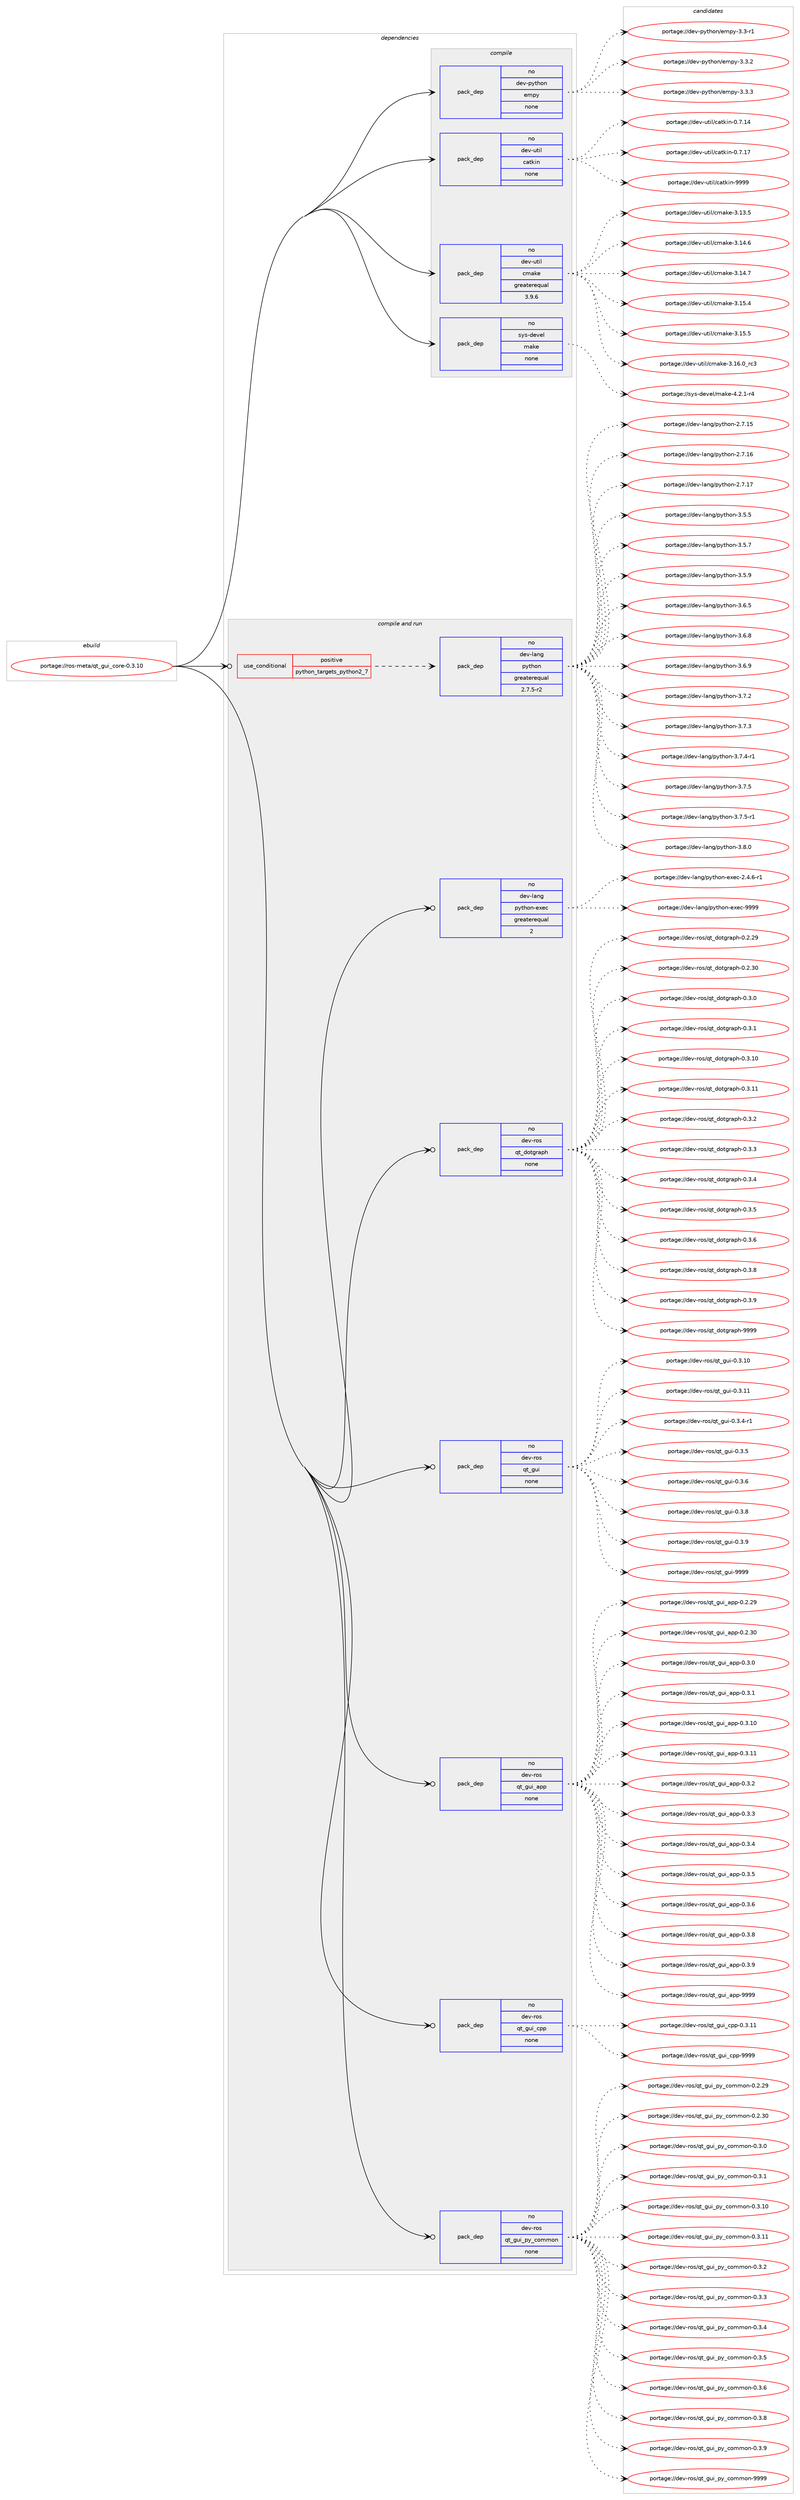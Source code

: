 digraph prolog {

# *************
# Graph options
# *************

newrank=true;
concentrate=true;
compound=true;
graph [rankdir=LR,fontname=Helvetica,fontsize=10,ranksep=1.5];#, ranksep=2.5, nodesep=0.2];
edge  [arrowhead=vee];
node  [fontname=Helvetica,fontsize=10];

# **********
# The ebuild
# **********

subgraph cluster_leftcol {
color=gray;
rank=same;
label=<<i>ebuild</i>>;
id [label="portage://ros-meta/qt_gui_core-0.3.10", color=red, width=4, href="../ros-meta/qt_gui_core-0.3.10.svg"];
}

# ****************
# The dependencies
# ****************

subgraph cluster_midcol {
color=gray;
label=<<i>dependencies</i>>;
subgraph cluster_compile {
fillcolor="#eeeeee";
style=filled;
label=<<i>compile</i>>;
subgraph pack279248 {
dependency380572 [label=<<TABLE BORDER="0" CELLBORDER="1" CELLSPACING="0" CELLPADDING="4" WIDTH="220"><TR><TD ROWSPAN="6" CELLPADDING="30">pack_dep</TD></TR><TR><TD WIDTH="110">no</TD></TR><TR><TD>dev-python</TD></TR><TR><TD>empy</TD></TR><TR><TD>none</TD></TR><TR><TD></TD></TR></TABLE>>, shape=none, color=blue];
}
id:e -> dependency380572:w [weight=20,style="solid",arrowhead="vee"];
subgraph pack279249 {
dependency380573 [label=<<TABLE BORDER="0" CELLBORDER="1" CELLSPACING="0" CELLPADDING="4" WIDTH="220"><TR><TD ROWSPAN="6" CELLPADDING="30">pack_dep</TD></TR><TR><TD WIDTH="110">no</TD></TR><TR><TD>dev-util</TD></TR><TR><TD>catkin</TD></TR><TR><TD>none</TD></TR><TR><TD></TD></TR></TABLE>>, shape=none, color=blue];
}
id:e -> dependency380573:w [weight=20,style="solid",arrowhead="vee"];
subgraph pack279250 {
dependency380574 [label=<<TABLE BORDER="0" CELLBORDER="1" CELLSPACING="0" CELLPADDING="4" WIDTH="220"><TR><TD ROWSPAN="6" CELLPADDING="30">pack_dep</TD></TR><TR><TD WIDTH="110">no</TD></TR><TR><TD>dev-util</TD></TR><TR><TD>cmake</TD></TR><TR><TD>greaterequal</TD></TR><TR><TD>3.9.6</TD></TR></TABLE>>, shape=none, color=blue];
}
id:e -> dependency380574:w [weight=20,style="solid",arrowhead="vee"];
subgraph pack279251 {
dependency380575 [label=<<TABLE BORDER="0" CELLBORDER="1" CELLSPACING="0" CELLPADDING="4" WIDTH="220"><TR><TD ROWSPAN="6" CELLPADDING="30">pack_dep</TD></TR><TR><TD WIDTH="110">no</TD></TR><TR><TD>sys-devel</TD></TR><TR><TD>make</TD></TR><TR><TD>none</TD></TR><TR><TD></TD></TR></TABLE>>, shape=none, color=blue];
}
id:e -> dependency380575:w [weight=20,style="solid",arrowhead="vee"];
}
subgraph cluster_compileandrun {
fillcolor="#eeeeee";
style=filled;
label=<<i>compile and run</i>>;
subgraph cond94906 {
dependency380576 [label=<<TABLE BORDER="0" CELLBORDER="1" CELLSPACING="0" CELLPADDING="4"><TR><TD ROWSPAN="3" CELLPADDING="10">use_conditional</TD></TR><TR><TD>positive</TD></TR><TR><TD>python_targets_python2_7</TD></TR></TABLE>>, shape=none, color=red];
subgraph pack279252 {
dependency380577 [label=<<TABLE BORDER="0" CELLBORDER="1" CELLSPACING="0" CELLPADDING="4" WIDTH="220"><TR><TD ROWSPAN="6" CELLPADDING="30">pack_dep</TD></TR><TR><TD WIDTH="110">no</TD></TR><TR><TD>dev-lang</TD></TR><TR><TD>python</TD></TR><TR><TD>greaterequal</TD></TR><TR><TD>2.7.5-r2</TD></TR></TABLE>>, shape=none, color=blue];
}
dependency380576:e -> dependency380577:w [weight=20,style="dashed",arrowhead="vee"];
}
id:e -> dependency380576:w [weight=20,style="solid",arrowhead="odotvee"];
subgraph pack279253 {
dependency380578 [label=<<TABLE BORDER="0" CELLBORDER="1" CELLSPACING="0" CELLPADDING="4" WIDTH="220"><TR><TD ROWSPAN="6" CELLPADDING="30">pack_dep</TD></TR><TR><TD WIDTH="110">no</TD></TR><TR><TD>dev-lang</TD></TR><TR><TD>python-exec</TD></TR><TR><TD>greaterequal</TD></TR><TR><TD>2</TD></TR></TABLE>>, shape=none, color=blue];
}
id:e -> dependency380578:w [weight=20,style="solid",arrowhead="odotvee"];
subgraph pack279254 {
dependency380579 [label=<<TABLE BORDER="0" CELLBORDER="1" CELLSPACING="0" CELLPADDING="4" WIDTH="220"><TR><TD ROWSPAN="6" CELLPADDING="30">pack_dep</TD></TR><TR><TD WIDTH="110">no</TD></TR><TR><TD>dev-ros</TD></TR><TR><TD>qt_dotgraph</TD></TR><TR><TD>none</TD></TR><TR><TD></TD></TR></TABLE>>, shape=none, color=blue];
}
id:e -> dependency380579:w [weight=20,style="solid",arrowhead="odotvee"];
subgraph pack279255 {
dependency380580 [label=<<TABLE BORDER="0" CELLBORDER="1" CELLSPACING="0" CELLPADDING="4" WIDTH="220"><TR><TD ROWSPAN="6" CELLPADDING="30">pack_dep</TD></TR><TR><TD WIDTH="110">no</TD></TR><TR><TD>dev-ros</TD></TR><TR><TD>qt_gui</TD></TR><TR><TD>none</TD></TR><TR><TD></TD></TR></TABLE>>, shape=none, color=blue];
}
id:e -> dependency380580:w [weight=20,style="solid",arrowhead="odotvee"];
subgraph pack279256 {
dependency380581 [label=<<TABLE BORDER="0" CELLBORDER="1" CELLSPACING="0" CELLPADDING="4" WIDTH="220"><TR><TD ROWSPAN="6" CELLPADDING="30">pack_dep</TD></TR><TR><TD WIDTH="110">no</TD></TR><TR><TD>dev-ros</TD></TR><TR><TD>qt_gui_app</TD></TR><TR><TD>none</TD></TR><TR><TD></TD></TR></TABLE>>, shape=none, color=blue];
}
id:e -> dependency380581:w [weight=20,style="solid",arrowhead="odotvee"];
subgraph pack279257 {
dependency380582 [label=<<TABLE BORDER="0" CELLBORDER="1" CELLSPACING="0" CELLPADDING="4" WIDTH="220"><TR><TD ROWSPAN="6" CELLPADDING="30">pack_dep</TD></TR><TR><TD WIDTH="110">no</TD></TR><TR><TD>dev-ros</TD></TR><TR><TD>qt_gui_cpp</TD></TR><TR><TD>none</TD></TR><TR><TD></TD></TR></TABLE>>, shape=none, color=blue];
}
id:e -> dependency380582:w [weight=20,style="solid",arrowhead="odotvee"];
subgraph pack279258 {
dependency380583 [label=<<TABLE BORDER="0" CELLBORDER="1" CELLSPACING="0" CELLPADDING="4" WIDTH="220"><TR><TD ROWSPAN="6" CELLPADDING="30">pack_dep</TD></TR><TR><TD WIDTH="110">no</TD></TR><TR><TD>dev-ros</TD></TR><TR><TD>qt_gui_py_common</TD></TR><TR><TD>none</TD></TR><TR><TD></TD></TR></TABLE>>, shape=none, color=blue];
}
id:e -> dependency380583:w [weight=20,style="solid",arrowhead="odotvee"];
}
subgraph cluster_run {
fillcolor="#eeeeee";
style=filled;
label=<<i>run</i>>;
}
}

# **************
# The candidates
# **************

subgraph cluster_choices {
rank=same;
color=gray;
label=<<i>candidates</i>>;

subgraph choice279248 {
color=black;
nodesep=1;
choiceportage1001011184511212111610411111047101109112121455146514511449 [label="portage://dev-python/empy-3.3-r1", color=red, width=4,href="../dev-python/empy-3.3-r1.svg"];
choiceportage1001011184511212111610411111047101109112121455146514650 [label="portage://dev-python/empy-3.3.2", color=red, width=4,href="../dev-python/empy-3.3.2.svg"];
choiceportage1001011184511212111610411111047101109112121455146514651 [label="portage://dev-python/empy-3.3.3", color=red, width=4,href="../dev-python/empy-3.3.3.svg"];
dependency380572:e -> choiceportage1001011184511212111610411111047101109112121455146514511449:w [style=dotted,weight="100"];
dependency380572:e -> choiceportage1001011184511212111610411111047101109112121455146514650:w [style=dotted,weight="100"];
dependency380572:e -> choiceportage1001011184511212111610411111047101109112121455146514651:w [style=dotted,weight="100"];
}
subgraph choice279249 {
color=black;
nodesep=1;
choiceportage1001011184511711610510847999711610710511045484655464952 [label="portage://dev-util/catkin-0.7.14", color=red, width=4,href="../dev-util/catkin-0.7.14.svg"];
choiceportage1001011184511711610510847999711610710511045484655464955 [label="portage://dev-util/catkin-0.7.17", color=red, width=4,href="../dev-util/catkin-0.7.17.svg"];
choiceportage100101118451171161051084799971161071051104557575757 [label="portage://dev-util/catkin-9999", color=red, width=4,href="../dev-util/catkin-9999.svg"];
dependency380573:e -> choiceportage1001011184511711610510847999711610710511045484655464952:w [style=dotted,weight="100"];
dependency380573:e -> choiceportage1001011184511711610510847999711610710511045484655464955:w [style=dotted,weight="100"];
dependency380573:e -> choiceportage100101118451171161051084799971161071051104557575757:w [style=dotted,weight="100"];
}
subgraph choice279250 {
color=black;
nodesep=1;
choiceportage1001011184511711610510847991099710710145514649514653 [label="portage://dev-util/cmake-3.13.5", color=red, width=4,href="../dev-util/cmake-3.13.5.svg"];
choiceportage1001011184511711610510847991099710710145514649524654 [label="portage://dev-util/cmake-3.14.6", color=red, width=4,href="../dev-util/cmake-3.14.6.svg"];
choiceportage1001011184511711610510847991099710710145514649524655 [label="portage://dev-util/cmake-3.14.7", color=red, width=4,href="../dev-util/cmake-3.14.7.svg"];
choiceportage1001011184511711610510847991099710710145514649534652 [label="portage://dev-util/cmake-3.15.4", color=red, width=4,href="../dev-util/cmake-3.15.4.svg"];
choiceportage1001011184511711610510847991099710710145514649534653 [label="portage://dev-util/cmake-3.15.5", color=red, width=4,href="../dev-util/cmake-3.15.5.svg"];
choiceportage1001011184511711610510847991099710710145514649544648951149951 [label="portage://dev-util/cmake-3.16.0_rc3", color=red, width=4,href="../dev-util/cmake-3.16.0_rc3.svg"];
dependency380574:e -> choiceportage1001011184511711610510847991099710710145514649514653:w [style=dotted,weight="100"];
dependency380574:e -> choiceportage1001011184511711610510847991099710710145514649524654:w [style=dotted,weight="100"];
dependency380574:e -> choiceportage1001011184511711610510847991099710710145514649524655:w [style=dotted,weight="100"];
dependency380574:e -> choiceportage1001011184511711610510847991099710710145514649534652:w [style=dotted,weight="100"];
dependency380574:e -> choiceportage1001011184511711610510847991099710710145514649534653:w [style=dotted,weight="100"];
dependency380574:e -> choiceportage1001011184511711610510847991099710710145514649544648951149951:w [style=dotted,weight="100"];
}
subgraph choice279251 {
color=black;
nodesep=1;
choiceportage1151211154510010111810110847109971071014552465046494511452 [label="portage://sys-devel/make-4.2.1-r4", color=red, width=4,href="../sys-devel/make-4.2.1-r4.svg"];
dependency380575:e -> choiceportage1151211154510010111810110847109971071014552465046494511452:w [style=dotted,weight="100"];
}
subgraph choice279252 {
color=black;
nodesep=1;
choiceportage10010111845108971101034711212111610411111045504655464953 [label="portage://dev-lang/python-2.7.15", color=red, width=4,href="../dev-lang/python-2.7.15.svg"];
choiceportage10010111845108971101034711212111610411111045504655464954 [label="portage://dev-lang/python-2.7.16", color=red, width=4,href="../dev-lang/python-2.7.16.svg"];
choiceportage10010111845108971101034711212111610411111045504655464955 [label="portage://dev-lang/python-2.7.17", color=red, width=4,href="../dev-lang/python-2.7.17.svg"];
choiceportage100101118451089711010347112121116104111110455146534653 [label="portage://dev-lang/python-3.5.5", color=red, width=4,href="../dev-lang/python-3.5.5.svg"];
choiceportage100101118451089711010347112121116104111110455146534655 [label="portage://dev-lang/python-3.5.7", color=red, width=4,href="../dev-lang/python-3.5.7.svg"];
choiceportage100101118451089711010347112121116104111110455146534657 [label="portage://dev-lang/python-3.5.9", color=red, width=4,href="../dev-lang/python-3.5.9.svg"];
choiceportage100101118451089711010347112121116104111110455146544653 [label="portage://dev-lang/python-3.6.5", color=red, width=4,href="../dev-lang/python-3.6.5.svg"];
choiceportage100101118451089711010347112121116104111110455146544656 [label="portage://dev-lang/python-3.6.8", color=red, width=4,href="../dev-lang/python-3.6.8.svg"];
choiceportage100101118451089711010347112121116104111110455146544657 [label="portage://dev-lang/python-3.6.9", color=red, width=4,href="../dev-lang/python-3.6.9.svg"];
choiceportage100101118451089711010347112121116104111110455146554650 [label="portage://dev-lang/python-3.7.2", color=red, width=4,href="../dev-lang/python-3.7.2.svg"];
choiceportage100101118451089711010347112121116104111110455146554651 [label="portage://dev-lang/python-3.7.3", color=red, width=4,href="../dev-lang/python-3.7.3.svg"];
choiceportage1001011184510897110103471121211161041111104551465546524511449 [label="portage://dev-lang/python-3.7.4-r1", color=red, width=4,href="../dev-lang/python-3.7.4-r1.svg"];
choiceportage100101118451089711010347112121116104111110455146554653 [label="portage://dev-lang/python-3.7.5", color=red, width=4,href="../dev-lang/python-3.7.5.svg"];
choiceportage1001011184510897110103471121211161041111104551465546534511449 [label="portage://dev-lang/python-3.7.5-r1", color=red, width=4,href="../dev-lang/python-3.7.5-r1.svg"];
choiceportage100101118451089711010347112121116104111110455146564648 [label="portage://dev-lang/python-3.8.0", color=red, width=4,href="../dev-lang/python-3.8.0.svg"];
dependency380577:e -> choiceportage10010111845108971101034711212111610411111045504655464953:w [style=dotted,weight="100"];
dependency380577:e -> choiceportage10010111845108971101034711212111610411111045504655464954:w [style=dotted,weight="100"];
dependency380577:e -> choiceportage10010111845108971101034711212111610411111045504655464955:w [style=dotted,weight="100"];
dependency380577:e -> choiceportage100101118451089711010347112121116104111110455146534653:w [style=dotted,weight="100"];
dependency380577:e -> choiceportage100101118451089711010347112121116104111110455146534655:w [style=dotted,weight="100"];
dependency380577:e -> choiceportage100101118451089711010347112121116104111110455146534657:w [style=dotted,weight="100"];
dependency380577:e -> choiceportage100101118451089711010347112121116104111110455146544653:w [style=dotted,weight="100"];
dependency380577:e -> choiceportage100101118451089711010347112121116104111110455146544656:w [style=dotted,weight="100"];
dependency380577:e -> choiceportage100101118451089711010347112121116104111110455146544657:w [style=dotted,weight="100"];
dependency380577:e -> choiceportage100101118451089711010347112121116104111110455146554650:w [style=dotted,weight="100"];
dependency380577:e -> choiceportage100101118451089711010347112121116104111110455146554651:w [style=dotted,weight="100"];
dependency380577:e -> choiceportage1001011184510897110103471121211161041111104551465546524511449:w [style=dotted,weight="100"];
dependency380577:e -> choiceportage100101118451089711010347112121116104111110455146554653:w [style=dotted,weight="100"];
dependency380577:e -> choiceportage1001011184510897110103471121211161041111104551465546534511449:w [style=dotted,weight="100"];
dependency380577:e -> choiceportage100101118451089711010347112121116104111110455146564648:w [style=dotted,weight="100"];
}
subgraph choice279253 {
color=black;
nodesep=1;
choiceportage10010111845108971101034711212111610411111045101120101994550465246544511449 [label="portage://dev-lang/python-exec-2.4.6-r1", color=red, width=4,href="../dev-lang/python-exec-2.4.6-r1.svg"];
choiceportage10010111845108971101034711212111610411111045101120101994557575757 [label="portage://dev-lang/python-exec-9999", color=red, width=4,href="../dev-lang/python-exec-9999.svg"];
dependency380578:e -> choiceportage10010111845108971101034711212111610411111045101120101994550465246544511449:w [style=dotted,weight="100"];
dependency380578:e -> choiceportage10010111845108971101034711212111610411111045101120101994557575757:w [style=dotted,weight="100"];
}
subgraph choice279254 {
color=black;
nodesep=1;
choiceportage1001011184511411111547113116951001111161031149711210445484650465057 [label="portage://dev-ros/qt_dotgraph-0.2.29", color=red, width=4,href="../dev-ros/qt_dotgraph-0.2.29.svg"];
choiceportage1001011184511411111547113116951001111161031149711210445484650465148 [label="portage://dev-ros/qt_dotgraph-0.2.30", color=red, width=4,href="../dev-ros/qt_dotgraph-0.2.30.svg"];
choiceportage10010111845114111115471131169510011111610311497112104454846514648 [label="portage://dev-ros/qt_dotgraph-0.3.0", color=red, width=4,href="../dev-ros/qt_dotgraph-0.3.0.svg"];
choiceportage10010111845114111115471131169510011111610311497112104454846514649 [label="portage://dev-ros/qt_dotgraph-0.3.1", color=red, width=4,href="../dev-ros/qt_dotgraph-0.3.1.svg"];
choiceportage1001011184511411111547113116951001111161031149711210445484651464948 [label="portage://dev-ros/qt_dotgraph-0.3.10", color=red, width=4,href="../dev-ros/qt_dotgraph-0.3.10.svg"];
choiceportage1001011184511411111547113116951001111161031149711210445484651464949 [label="portage://dev-ros/qt_dotgraph-0.3.11", color=red, width=4,href="../dev-ros/qt_dotgraph-0.3.11.svg"];
choiceportage10010111845114111115471131169510011111610311497112104454846514650 [label="portage://dev-ros/qt_dotgraph-0.3.2", color=red, width=4,href="../dev-ros/qt_dotgraph-0.3.2.svg"];
choiceportage10010111845114111115471131169510011111610311497112104454846514651 [label="portage://dev-ros/qt_dotgraph-0.3.3", color=red, width=4,href="../dev-ros/qt_dotgraph-0.3.3.svg"];
choiceportage10010111845114111115471131169510011111610311497112104454846514652 [label="portage://dev-ros/qt_dotgraph-0.3.4", color=red, width=4,href="../dev-ros/qt_dotgraph-0.3.4.svg"];
choiceportage10010111845114111115471131169510011111610311497112104454846514653 [label="portage://dev-ros/qt_dotgraph-0.3.5", color=red, width=4,href="../dev-ros/qt_dotgraph-0.3.5.svg"];
choiceportage10010111845114111115471131169510011111610311497112104454846514654 [label="portage://dev-ros/qt_dotgraph-0.3.6", color=red, width=4,href="../dev-ros/qt_dotgraph-0.3.6.svg"];
choiceportage10010111845114111115471131169510011111610311497112104454846514656 [label="portage://dev-ros/qt_dotgraph-0.3.8", color=red, width=4,href="../dev-ros/qt_dotgraph-0.3.8.svg"];
choiceportage10010111845114111115471131169510011111610311497112104454846514657 [label="portage://dev-ros/qt_dotgraph-0.3.9", color=red, width=4,href="../dev-ros/qt_dotgraph-0.3.9.svg"];
choiceportage100101118451141111154711311695100111116103114971121044557575757 [label="portage://dev-ros/qt_dotgraph-9999", color=red, width=4,href="../dev-ros/qt_dotgraph-9999.svg"];
dependency380579:e -> choiceportage1001011184511411111547113116951001111161031149711210445484650465057:w [style=dotted,weight="100"];
dependency380579:e -> choiceportage1001011184511411111547113116951001111161031149711210445484650465148:w [style=dotted,weight="100"];
dependency380579:e -> choiceportage10010111845114111115471131169510011111610311497112104454846514648:w [style=dotted,weight="100"];
dependency380579:e -> choiceportage10010111845114111115471131169510011111610311497112104454846514649:w [style=dotted,weight="100"];
dependency380579:e -> choiceportage1001011184511411111547113116951001111161031149711210445484651464948:w [style=dotted,weight="100"];
dependency380579:e -> choiceportage1001011184511411111547113116951001111161031149711210445484651464949:w [style=dotted,weight="100"];
dependency380579:e -> choiceportage10010111845114111115471131169510011111610311497112104454846514650:w [style=dotted,weight="100"];
dependency380579:e -> choiceportage10010111845114111115471131169510011111610311497112104454846514651:w [style=dotted,weight="100"];
dependency380579:e -> choiceportage10010111845114111115471131169510011111610311497112104454846514652:w [style=dotted,weight="100"];
dependency380579:e -> choiceportage10010111845114111115471131169510011111610311497112104454846514653:w [style=dotted,weight="100"];
dependency380579:e -> choiceportage10010111845114111115471131169510011111610311497112104454846514654:w [style=dotted,weight="100"];
dependency380579:e -> choiceportage10010111845114111115471131169510011111610311497112104454846514656:w [style=dotted,weight="100"];
dependency380579:e -> choiceportage10010111845114111115471131169510011111610311497112104454846514657:w [style=dotted,weight="100"];
dependency380579:e -> choiceportage100101118451141111154711311695100111116103114971121044557575757:w [style=dotted,weight="100"];
}
subgraph choice279255 {
color=black;
nodesep=1;
choiceportage10010111845114111115471131169510311710545484651464948 [label="portage://dev-ros/qt_gui-0.3.10", color=red, width=4,href="../dev-ros/qt_gui-0.3.10.svg"];
choiceportage10010111845114111115471131169510311710545484651464949 [label="portage://dev-ros/qt_gui-0.3.11", color=red, width=4,href="../dev-ros/qt_gui-0.3.11.svg"];
choiceportage1001011184511411111547113116951031171054548465146524511449 [label="portage://dev-ros/qt_gui-0.3.4-r1", color=red, width=4,href="../dev-ros/qt_gui-0.3.4-r1.svg"];
choiceportage100101118451141111154711311695103117105454846514653 [label="portage://dev-ros/qt_gui-0.3.5", color=red, width=4,href="../dev-ros/qt_gui-0.3.5.svg"];
choiceportage100101118451141111154711311695103117105454846514654 [label="portage://dev-ros/qt_gui-0.3.6", color=red, width=4,href="../dev-ros/qt_gui-0.3.6.svg"];
choiceportage100101118451141111154711311695103117105454846514656 [label="portage://dev-ros/qt_gui-0.3.8", color=red, width=4,href="../dev-ros/qt_gui-0.3.8.svg"];
choiceportage100101118451141111154711311695103117105454846514657 [label="portage://dev-ros/qt_gui-0.3.9", color=red, width=4,href="../dev-ros/qt_gui-0.3.9.svg"];
choiceportage1001011184511411111547113116951031171054557575757 [label="portage://dev-ros/qt_gui-9999", color=red, width=4,href="../dev-ros/qt_gui-9999.svg"];
dependency380580:e -> choiceportage10010111845114111115471131169510311710545484651464948:w [style=dotted,weight="100"];
dependency380580:e -> choiceportage10010111845114111115471131169510311710545484651464949:w [style=dotted,weight="100"];
dependency380580:e -> choiceportage1001011184511411111547113116951031171054548465146524511449:w [style=dotted,weight="100"];
dependency380580:e -> choiceportage100101118451141111154711311695103117105454846514653:w [style=dotted,weight="100"];
dependency380580:e -> choiceportage100101118451141111154711311695103117105454846514654:w [style=dotted,weight="100"];
dependency380580:e -> choiceportage100101118451141111154711311695103117105454846514656:w [style=dotted,weight="100"];
dependency380580:e -> choiceportage100101118451141111154711311695103117105454846514657:w [style=dotted,weight="100"];
dependency380580:e -> choiceportage1001011184511411111547113116951031171054557575757:w [style=dotted,weight="100"];
}
subgraph choice279256 {
color=black;
nodesep=1;
choiceportage100101118451141111154711311695103117105959711211245484650465057 [label="portage://dev-ros/qt_gui_app-0.2.29", color=red, width=4,href="../dev-ros/qt_gui_app-0.2.29.svg"];
choiceportage100101118451141111154711311695103117105959711211245484650465148 [label="portage://dev-ros/qt_gui_app-0.2.30", color=red, width=4,href="../dev-ros/qt_gui_app-0.2.30.svg"];
choiceportage1001011184511411111547113116951031171059597112112454846514648 [label="portage://dev-ros/qt_gui_app-0.3.0", color=red, width=4,href="../dev-ros/qt_gui_app-0.3.0.svg"];
choiceportage1001011184511411111547113116951031171059597112112454846514649 [label="portage://dev-ros/qt_gui_app-0.3.1", color=red, width=4,href="../dev-ros/qt_gui_app-0.3.1.svg"];
choiceportage100101118451141111154711311695103117105959711211245484651464948 [label="portage://dev-ros/qt_gui_app-0.3.10", color=red, width=4,href="../dev-ros/qt_gui_app-0.3.10.svg"];
choiceportage100101118451141111154711311695103117105959711211245484651464949 [label="portage://dev-ros/qt_gui_app-0.3.11", color=red, width=4,href="../dev-ros/qt_gui_app-0.3.11.svg"];
choiceportage1001011184511411111547113116951031171059597112112454846514650 [label="portage://dev-ros/qt_gui_app-0.3.2", color=red, width=4,href="../dev-ros/qt_gui_app-0.3.2.svg"];
choiceportage1001011184511411111547113116951031171059597112112454846514651 [label="portage://dev-ros/qt_gui_app-0.3.3", color=red, width=4,href="../dev-ros/qt_gui_app-0.3.3.svg"];
choiceportage1001011184511411111547113116951031171059597112112454846514652 [label="portage://dev-ros/qt_gui_app-0.3.4", color=red, width=4,href="../dev-ros/qt_gui_app-0.3.4.svg"];
choiceportage1001011184511411111547113116951031171059597112112454846514653 [label="portage://dev-ros/qt_gui_app-0.3.5", color=red, width=4,href="../dev-ros/qt_gui_app-0.3.5.svg"];
choiceportage1001011184511411111547113116951031171059597112112454846514654 [label="portage://dev-ros/qt_gui_app-0.3.6", color=red, width=4,href="../dev-ros/qt_gui_app-0.3.6.svg"];
choiceportage1001011184511411111547113116951031171059597112112454846514656 [label="portage://dev-ros/qt_gui_app-0.3.8", color=red, width=4,href="../dev-ros/qt_gui_app-0.3.8.svg"];
choiceportage1001011184511411111547113116951031171059597112112454846514657 [label="portage://dev-ros/qt_gui_app-0.3.9", color=red, width=4,href="../dev-ros/qt_gui_app-0.3.9.svg"];
choiceportage10010111845114111115471131169510311710595971121124557575757 [label="portage://dev-ros/qt_gui_app-9999", color=red, width=4,href="../dev-ros/qt_gui_app-9999.svg"];
dependency380581:e -> choiceportage100101118451141111154711311695103117105959711211245484650465057:w [style=dotted,weight="100"];
dependency380581:e -> choiceportage100101118451141111154711311695103117105959711211245484650465148:w [style=dotted,weight="100"];
dependency380581:e -> choiceportage1001011184511411111547113116951031171059597112112454846514648:w [style=dotted,weight="100"];
dependency380581:e -> choiceportage1001011184511411111547113116951031171059597112112454846514649:w [style=dotted,weight="100"];
dependency380581:e -> choiceportage100101118451141111154711311695103117105959711211245484651464948:w [style=dotted,weight="100"];
dependency380581:e -> choiceportage100101118451141111154711311695103117105959711211245484651464949:w [style=dotted,weight="100"];
dependency380581:e -> choiceportage1001011184511411111547113116951031171059597112112454846514650:w [style=dotted,weight="100"];
dependency380581:e -> choiceportage1001011184511411111547113116951031171059597112112454846514651:w [style=dotted,weight="100"];
dependency380581:e -> choiceportage1001011184511411111547113116951031171059597112112454846514652:w [style=dotted,weight="100"];
dependency380581:e -> choiceportage1001011184511411111547113116951031171059597112112454846514653:w [style=dotted,weight="100"];
dependency380581:e -> choiceportage1001011184511411111547113116951031171059597112112454846514654:w [style=dotted,weight="100"];
dependency380581:e -> choiceportage1001011184511411111547113116951031171059597112112454846514656:w [style=dotted,weight="100"];
dependency380581:e -> choiceportage1001011184511411111547113116951031171059597112112454846514657:w [style=dotted,weight="100"];
dependency380581:e -> choiceportage10010111845114111115471131169510311710595971121124557575757:w [style=dotted,weight="100"];
}
subgraph choice279257 {
color=black;
nodesep=1;
choiceportage100101118451141111154711311695103117105959911211245484651464949 [label="portage://dev-ros/qt_gui_cpp-0.3.11", color=red, width=4,href="../dev-ros/qt_gui_cpp-0.3.11.svg"];
choiceportage10010111845114111115471131169510311710595991121124557575757 [label="portage://dev-ros/qt_gui_cpp-9999", color=red, width=4,href="../dev-ros/qt_gui_cpp-9999.svg"];
dependency380582:e -> choiceportage100101118451141111154711311695103117105959911211245484651464949:w [style=dotted,weight="100"];
dependency380582:e -> choiceportage10010111845114111115471131169510311710595991121124557575757:w [style=dotted,weight="100"];
}
subgraph choice279258 {
color=black;
nodesep=1;
choiceportage10010111845114111115471131169510311710595112121959911110910911111045484650465057 [label="portage://dev-ros/qt_gui_py_common-0.2.29", color=red, width=4,href="../dev-ros/qt_gui_py_common-0.2.29.svg"];
choiceportage10010111845114111115471131169510311710595112121959911110910911111045484650465148 [label="portage://dev-ros/qt_gui_py_common-0.2.30", color=red, width=4,href="../dev-ros/qt_gui_py_common-0.2.30.svg"];
choiceportage100101118451141111154711311695103117105951121219599111109109111110454846514648 [label="portage://dev-ros/qt_gui_py_common-0.3.0", color=red, width=4,href="../dev-ros/qt_gui_py_common-0.3.0.svg"];
choiceportage100101118451141111154711311695103117105951121219599111109109111110454846514649 [label="portage://dev-ros/qt_gui_py_common-0.3.1", color=red, width=4,href="../dev-ros/qt_gui_py_common-0.3.1.svg"];
choiceportage10010111845114111115471131169510311710595112121959911110910911111045484651464948 [label="portage://dev-ros/qt_gui_py_common-0.3.10", color=red, width=4,href="../dev-ros/qt_gui_py_common-0.3.10.svg"];
choiceportage10010111845114111115471131169510311710595112121959911110910911111045484651464949 [label="portage://dev-ros/qt_gui_py_common-0.3.11", color=red, width=4,href="../dev-ros/qt_gui_py_common-0.3.11.svg"];
choiceportage100101118451141111154711311695103117105951121219599111109109111110454846514650 [label="portage://dev-ros/qt_gui_py_common-0.3.2", color=red, width=4,href="../dev-ros/qt_gui_py_common-0.3.2.svg"];
choiceportage100101118451141111154711311695103117105951121219599111109109111110454846514651 [label="portage://dev-ros/qt_gui_py_common-0.3.3", color=red, width=4,href="../dev-ros/qt_gui_py_common-0.3.3.svg"];
choiceportage100101118451141111154711311695103117105951121219599111109109111110454846514652 [label="portage://dev-ros/qt_gui_py_common-0.3.4", color=red, width=4,href="../dev-ros/qt_gui_py_common-0.3.4.svg"];
choiceportage100101118451141111154711311695103117105951121219599111109109111110454846514653 [label="portage://dev-ros/qt_gui_py_common-0.3.5", color=red, width=4,href="../dev-ros/qt_gui_py_common-0.3.5.svg"];
choiceportage100101118451141111154711311695103117105951121219599111109109111110454846514654 [label="portage://dev-ros/qt_gui_py_common-0.3.6", color=red, width=4,href="../dev-ros/qt_gui_py_common-0.3.6.svg"];
choiceportage100101118451141111154711311695103117105951121219599111109109111110454846514656 [label="portage://dev-ros/qt_gui_py_common-0.3.8", color=red, width=4,href="../dev-ros/qt_gui_py_common-0.3.8.svg"];
choiceportage100101118451141111154711311695103117105951121219599111109109111110454846514657 [label="portage://dev-ros/qt_gui_py_common-0.3.9", color=red, width=4,href="../dev-ros/qt_gui_py_common-0.3.9.svg"];
choiceportage1001011184511411111547113116951031171059511212195991111091091111104557575757 [label="portage://dev-ros/qt_gui_py_common-9999", color=red, width=4,href="../dev-ros/qt_gui_py_common-9999.svg"];
dependency380583:e -> choiceportage10010111845114111115471131169510311710595112121959911110910911111045484650465057:w [style=dotted,weight="100"];
dependency380583:e -> choiceportage10010111845114111115471131169510311710595112121959911110910911111045484650465148:w [style=dotted,weight="100"];
dependency380583:e -> choiceportage100101118451141111154711311695103117105951121219599111109109111110454846514648:w [style=dotted,weight="100"];
dependency380583:e -> choiceportage100101118451141111154711311695103117105951121219599111109109111110454846514649:w [style=dotted,weight="100"];
dependency380583:e -> choiceportage10010111845114111115471131169510311710595112121959911110910911111045484651464948:w [style=dotted,weight="100"];
dependency380583:e -> choiceportage10010111845114111115471131169510311710595112121959911110910911111045484651464949:w [style=dotted,weight="100"];
dependency380583:e -> choiceportage100101118451141111154711311695103117105951121219599111109109111110454846514650:w [style=dotted,weight="100"];
dependency380583:e -> choiceportage100101118451141111154711311695103117105951121219599111109109111110454846514651:w [style=dotted,weight="100"];
dependency380583:e -> choiceportage100101118451141111154711311695103117105951121219599111109109111110454846514652:w [style=dotted,weight="100"];
dependency380583:e -> choiceportage100101118451141111154711311695103117105951121219599111109109111110454846514653:w [style=dotted,weight="100"];
dependency380583:e -> choiceportage100101118451141111154711311695103117105951121219599111109109111110454846514654:w [style=dotted,weight="100"];
dependency380583:e -> choiceportage100101118451141111154711311695103117105951121219599111109109111110454846514656:w [style=dotted,weight="100"];
dependency380583:e -> choiceportage100101118451141111154711311695103117105951121219599111109109111110454846514657:w [style=dotted,weight="100"];
dependency380583:e -> choiceportage1001011184511411111547113116951031171059511212195991111091091111104557575757:w [style=dotted,weight="100"];
}
}

}
